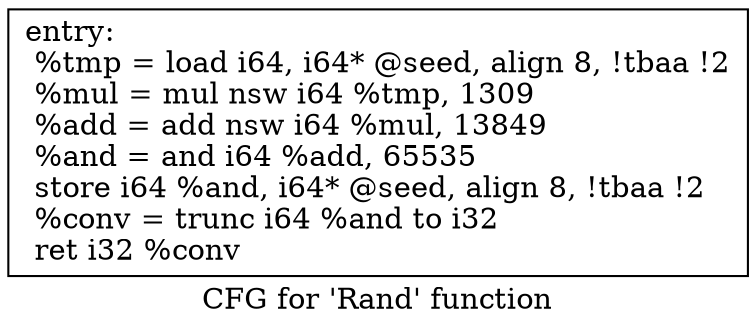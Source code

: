 digraph "CFG for 'Rand' function" {
	label="CFG for 'Rand' function";

	Node0x8e282d0 [shape=record,label="{entry:\l  %tmp = load i64, i64* @seed, align 8, !tbaa !2\l  %mul = mul nsw i64 %tmp, 1309\l  %add = add nsw i64 %mul, 13849\l  %and = and i64 %add, 65535\l  store i64 %and, i64* @seed, align 8, !tbaa !2\l  %conv = trunc i64 %and to i32\l  ret i32 %conv\l}"];
}

